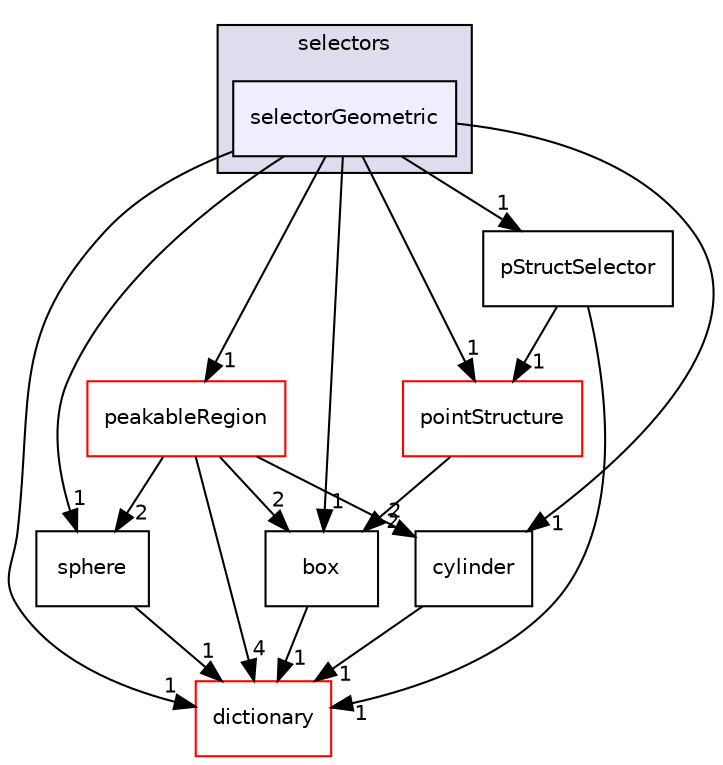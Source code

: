 digraph "src/phasicFlow/structuredData/pointStructure/selectors/selectorGeometric" {
  compound=true
  node [ fontsize="10", fontname="Helvetica"];
  edge [ labelfontsize="10", labelfontname="Helvetica"];
  subgraph clusterdir_5063638124a544f0632771a0f8d28fb6 {
    graph [ bgcolor="#ddddee", pencolor="black", label="selectors" fontname="Helvetica", fontsize="10", URL="dir_5063638124a544f0632771a0f8d28fb6.html"]
  dir_3dd188bd9a7cf6fe2a58146579a12da1 [shape=box, label="selectorGeometric", style="filled", fillcolor="#eeeeff", pencolor="black", URL="dir_3dd188bd9a7cf6fe2a58146579a12da1.html"];
  }
  dir_ab1bedec1dabb2ed23fd7ef97be7faaf [shape=box label="pointStructure" fillcolor="white" style="filled" color="red" URL="dir_ab1bedec1dabb2ed23fd7ef97be7faaf.html"];
  dir_3c122f757ce481da214d5e212823922a [shape=box label="sphere" URL="dir_3c122f757ce481da214d5e212823922a.html"];
  dir_e8a9bd8d4c80a50a4f7c200c882d5c23 [shape=box label="box" URL="dir_e8a9bd8d4c80a50a4f7c200c882d5c23.html"];
  dir_4f9e597021b90228ccac48345da86dec [shape=box label="peakableRegion" fillcolor="white" style="filled" color="red" URL="dir_4f9e597021b90228ccac48345da86dec.html"];
  dir_76dfacc83ecf8edeedc0782b54ac44a8 [shape=box label="pStructSelector" URL="dir_76dfacc83ecf8edeedc0782b54ac44a8.html"];
  dir_2239fa6412e9b0224779ec16b2644e86 [shape=box label="cylinder" URL="dir_2239fa6412e9b0224779ec16b2644e86.html"];
  dir_1220c712ed5f98fd84ba71b4848374db [shape=box label="dictionary" fillcolor="white" style="filled" color="red" URL="dir_1220c712ed5f98fd84ba71b4848374db.html"];
  dir_ab1bedec1dabb2ed23fd7ef97be7faaf->dir_e8a9bd8d4c80a50a4f7c200c882d5c23 [headlabel="2", labeldistance=1.5 headhref="dir_000163_000146.html"];
  dir_3c122f757ce481da214d5e212823922a->dir_1220c712ed5f98fd84ba71b4848374db [headlabel="1", labeldistance=1.5 headhref="dir_000171_000112.html"];
  dir_e8a9bd8d4c80a50a4f7c200c882d5c23->dir_1220c712ed5f98fd84ba71b4848374db [headlabel="1", labeldistance=1.5 headhref="dir_000146_000112.html"];
  dir_4f9e597021b90228ccac48345da86dec->dir_3c122f757ce481da214d5e212823922a [headlabel="2", labeldistance=1.5 headhref="dir_000152_000171.html"];
  dir_4f9e597021b90228ccac48345da86dec->dir_e8a9bd8d4c80a50a4f7c200c882d5c23 [headlabel="2", labeldistance=1.5 headhref="dir_000152_000146.html"];
  dir_4f9e597021b90228ccac48345da86dec->dir_2239fa6412e9b0224779ec16b2644e86 [headlabel="2", labeldistance=1.5 headhref="dir_000152_000147.html"];
  dir_4f9e597021b90228ccac48345da86dec->dir_1220c712ed5f98fd84ba71b4848374db [headlabel="4", labeldistance=1.5 headhref="dir_000152_000112.html"];
  dir_76dfacc83ecf8edeedc0782b54ac44a8->dir_ab1bedec1dabb2ed23fd7ef97be7faaf [headlabel="1", labeldistance=1.5 headhref="dir_000166_000163.html"];
  dir_76dfacc83ecf8edeedc0782b54ac44a8->dir_1220c712ed5f98fd84ba71b4848374db [headlabel="1", labeldistance=1.5 headhref="dir_000166_000112.html"];
  dir_2239fa6412e9b0224779ec16b2644e86->dir_1220c712ed5f98fd84ba71b4848374db [headlabel="1", labeldistance=1.5 headhref="dir_000147_000112.html"];
  dir_3dd188bd9a7cf6fe2a58146579a12da1->dir_ab1bedec1dabb2ed23fd7ef97be7faaf [headlabel="1", labeldistance=1.5 headhref="dir_000168_000163.html"];
  dir_3dd188bd9a7cf6fe2a58146579a12da1->dir_3c122f757ce481da214d5e212823922a [headlabel="1", labeldistance=1.5 headhref="dir_000168_000171.html"];
  dir_3dd188bd9a7cf6fe2a58146579a12da1->dir_e8a9bd8d4c80a50a4f7c200c882d5c23 [headlabel="1", labeldistance=1.5 headhref="dir_000168_000146.html"];
  dir_3dd188bd9a7cf6fe2a58146579a12da1->dir_4f9e597021b90228ccac48345da86dec [headlabel="1", labeldistance=1.5 headhref="dir_000168_000152.html"];
  dir_3dd188bd9a7cf6fe2a58146579a12da1->dir_76dfacc83ecf8edeedc0782b54ac44a8 [headlabel="1", labeldistance=1.5 headhref="dir_000168_000166.html"];
  dir_3dd188bd9a7cf6fe2a58146579a12da1->dir_2239fa6412e9b0224779ec16b2644e86 [headlabel="1", labeldistance=1.5 headhref="dir_000168_000147.html"];
  dir_3dd188bd9a7cf6fe2a58146579a12da1->dir_1220c712ed5f98fd84ba71b4848374db [headlabel="1", labeldistance=1.5 headhref="dir_000168_000112.html"];
}
